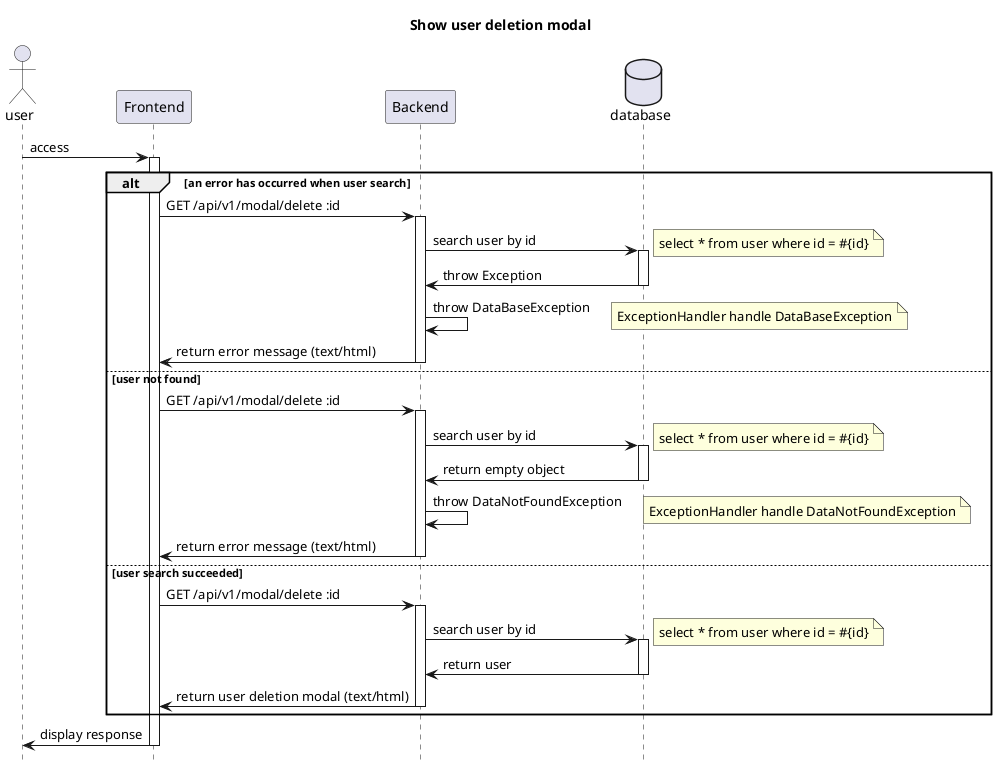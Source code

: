 @startuml Show user deletion modal
title Show user deletion modal

hide footbox
actor user
Participant Frontend as FE
Participant Backend as BE
database database as DB

user -> FE : access
activate FE
  alt an error has occurred when user search
    FE -> BE : GET /api/v1/modal/delete :id
    activate BE
      BE -> DB : search user by id
      activate DB
        note right
            select * from user where id = #{id}
        end note
        DB -> BE : throw Exception
      deactivate DB
    BE -> BE : throw DataBaseException
    note right
      ExceptionHandler handle DataBaseException
    end note
    BE -> FE : return error message (text/html)
    deactivate BE
  else user not found
    FE -> BE : GET /api/v1/modal/delete :id
    activate BE
      BE -> DB : search user by id
      activate DB
        note right
            select * from user where id = #{id}
        end note
        DB -> BE : return empty object
      deactivate DB
    BE -> BE : throw DataNotFoundException
    note right
      ExceptionHandler handle DataNotFoundException
    end note
    BE -> FE : return error message (text/html)
    deactivate BE
  else user search succeeded
    FE -> BE : GET /api/v1/modal/delete :id
    activate BE
      BE -> DB : search user by id
      activate DB
        note right
            select * from user where id = #{id}
        end note
        DB -> BE : return user
      deactivate DB
    BE -> FE : return user deletion modal (text/html)
    deactivate BE
  end
FE -> user : display response
deactivate FE

@enduml